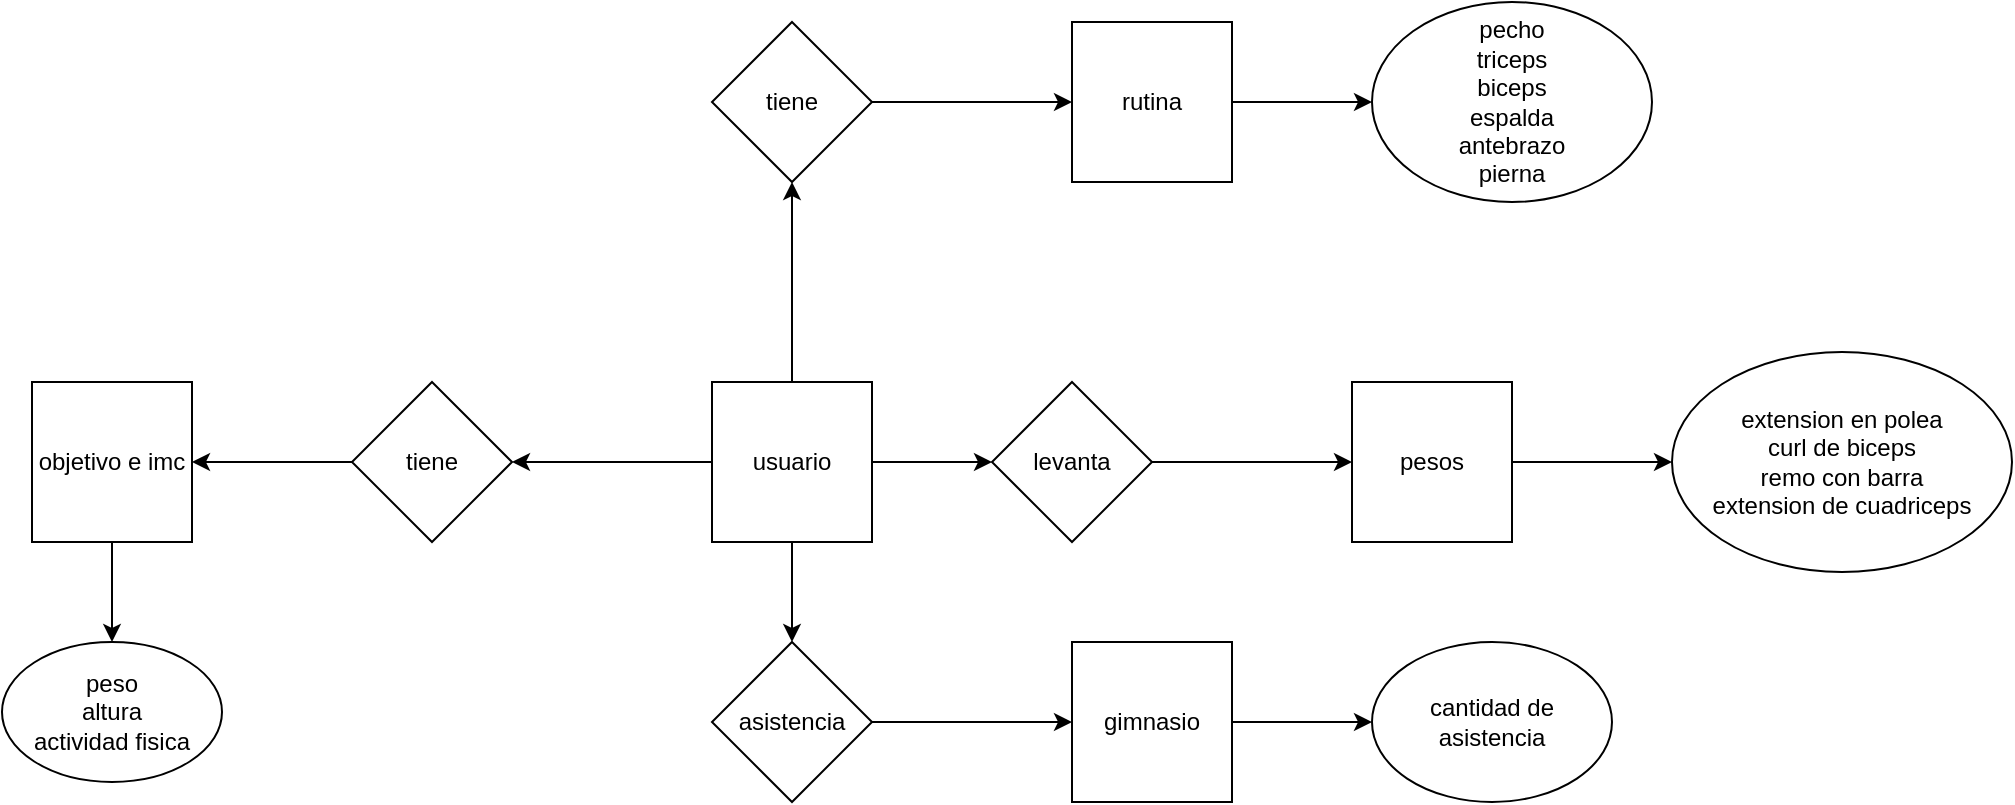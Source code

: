 <mxfile version="24.2.7" type="device">
  <diagram name="Página-1" id="qcZnECRV2pmYF7t62K9X">
    <mxGraphModel dx="1604" dy="793" grid="1" gridSize="10" guides="1" tooltips="1" connect="1" arrows="1" fold="1" page="1" pageScale="1" pageWidth="827" pageHeight="1169" math="0" shadow="0">
      <root>
        <mxCell id="0" />
        <mxCell id="1" parent="0" />
        <mxCell id="sw8D5MZX73OykUIAZqAs-5" style="edgeStyle=orthogonalEdgeStyle;rounded=0;orthogonalLoop=1;jettySize=auto;html=1;entryX=0.5;entryY=1;entryDx=0;entryDy=0;" edge="1" parent="1" source="sw8D5MZX73OykUIAZqAs-2" target="sw8D5MZX73OykUIAZqAs-3">
          <mxGeometry relative="1" as="geometry" />
        </mxCell>
        <mxCell id="sw8D5MZX73OykUIAZqAs-8" style="edgeStyle=orthogonalEdgeStyle;rounded=0;orthogonalLoop=1;jettySize=auto;html=1;" edge="1" parent="1" source="sw8D5MZX73OykUIAZqAs-2" target="sw8D5MZX73OykUIAZqAs-7">
          <mxGeometry relative="1" as="geometry" />
        </mxCell>
        <mxCell id="sw8D5MZX73OykUIAZqAs-12" style="edgeStyle=orthogonalEdgeStyle;rounded=0;orthogonalLoop=1;jettySize=auto;html=1;entryX=0.5;entryY=0;entryDx=0;entryDy=0;" edge="1" parent="1" source="sw8D5MZX73OykUIAZqAs-2" target="sw8D5MZX73OykUIAZqAs-11">
          <mxGeometry relative="1" as="geometry" />
        </mxCell>
        <mxCell id="sw8D5MZX73OykUIAZqAs-17" style="edgeStyle=orthogonalEdgeStyle;rounded=0;orthogonalLoop=1;jettySize=auto;html=1;entryX=1;entryY=0.5;entryDx=0;entryDy=0;" edge="1" parent="1" source="sw8D5MZX73OykUIAZqAs-2" target="sw8D5MZX73OykUIAZqAs-16">
          <mxGeometry relative="1" as="geometry" />
        </mxCell>
        <mxCell id="sw8D5MZX73OykUIAZqAs-2" value="usuario" style="whiteSpace=wrap;html=1;aspect=fixed;" vertex="1" parent="1">
          <mxGeometry x="480" y="300" width="80" height="80" as="geometry" />
        </mxCell>
        <mxCell id="sw8D5MZX73OykUIAZqAs-6" style="edgeStyle=orthogonalEdgeStyle;rounded=0;orthogonalLoop=1;jettySize=auto;html=1;entryX=0;entryY=0.5;entryDx=0;entryDy=0;" edge="1" parent="1" source="sw8D5MZX73OykUIAZqAs-3" target="sw8D5MZX73OykUIAZqAs-4">
          <mxGeometry relative="1" as="geometry" />
        </mxCell>
        <mxCell id="sw8D5MZX73OykUIAZqAs-3" value="tiene" style="rhombus;whiteSpace=wrap;html=1;" vertex="1" parent="1">
          <mxGeometry x="480" y="120" width="80" height="80" as="geometry" />
        </mxCell>
        <mxCell id="sw8D5MZX73OykUIAZqAs-21" style="edgeStyle=orthogonalEdgeStyle;rounded=0;orthogonalLoop=1;jettySize=auto;html=1;" edge="1" parent="1" source="sw8D5MZX73OykUIAZqAs-4" target="sw8D5MZX73OykUIAZqAs-20">
          <mxGeometry relative="1" as="geometry" />
        </mxCell>
        <mxCell id="sw8D5MZX73OykUIAZqAs-4" value="rutina" style="whiteSpace=wrap;html=1;aspect=fixed;" vertex="1" parent="1">
          <mxGeometry x="660" y="120" width="80" height="80" as="geometry" />
        </mxCell>
        <mxCell id="sw8D5MZX73OykUIAZqAs-10" style="edgeStyle=orthogonalEdgeStyle;rounded=0;orthogonalLoop=1;jettySize=auto;html=1;entryX=0;entryY=0.5;entryDx=0;entryDy=0;" edge="1" parent="1" source="sw8D5MZX73OykUIAZqAs-7" target="sw8D5MZX73OykUIAZqAs-9">
          <mxGeometry relative="1" as="geometry" />
        </mxCell>
        <mxCell id="sw8D5MZX73OykUIAZqAs-7" value="levanta" style="rhombus;whiteSpace=wrap;html=1;" vertex="1" parent="1">
          <mxGeometry x="620" y="300" width="80" height="80" as="geometry" />
        </mxCell>
        <mxCell id="sw8D5MZX73OykUIAZqAs-24" style="edgeStyle=orthogonalEdgeStyle;rounded=0;orthogonalLoop=1;jettySize=auto;html=1;entryX=0;entryY=0.5;entryDx=0;entryDy=0;" edge="1" parent="1" source="sw8D5MZX73OykUIAZqAs-9" target="sw8D5MZX73OykUIAZqAs-23">
          <mxGeometry relative="1" as="geometry" />
        </mxCell>
        <mxCell id="sw8D5MZX73OykUIAZqAs-9" value="pesos" style="whiteSpace=wrap;html=1;aspect=fixed;" vertex="1" parent="1">
          <mxGeometry x="800" y="300" width="80" height="80" as="geometry" />
        </mxCell>
        <mxCell id="sw8D5MZX73OykUIAZqAs-15" style="edgeStyle=orthogonalEdgeStyle;rounded=0;orthogonalLoop=1;jettySize=auto;html=1;" edge="1" parent="1" source="sw8D5MZX73OykUIAZqAs-11" target="sw8D5MZX73OykUIAZqAs-13">
          <mxGeometry relative="1" as="geometry">
            <mxPoint x="650" y="500" as="targetPoint" />
          </mxGeometry>
        </mxCell>
        <mxCell id="sw8D5MZX73OykUIAZqAs-11" value="asistencia" style="rhombus;whiteSpace=wrap;html=1;" vertex="1" parent="1">
          <mxGeometry x="480" y="430" width="80" height="80" as="geometry" />
        </mxCell>
        <mxCell id="sw8D5MZX73OykUIAZqAs-26" style="edgeStyle=orthogonalEdgeStyle;rounded=0;orthogonalLoop=1;jettySize=auto;html=1;entryX=0;entryY=0.5;entryDx=0;entryDy=0;" edge="1" parent="1" source="sw8D5MZX73OykUIAZqAs-13" target="sw8D5MZX73OykUIAZqAs-25">
          <mxGeometry relative="1" as="geometry" />
        </mxCell>
        <mxCell id="sw8D5MZX73OykUIAZqAs-13" value="gimnasio" style="whiteSpace=wrap;html=1;aspect=fixed;" vertex="1" parent="1">
          <mxGeometry x="660" y="430" width="80" height="80" as="geometry" />
        </mxCell>
        <mxCell id="sw8D5MZX73OykUIAZqAs-19" style="edgeStyle=orthogonalEdgeStyle;rounded=0;orthogonalLoop=1;jettySize=auto;html=1;entryX=1;entryY=0.5;entryDx=0;entryDy=0;" edge="1" parent="1" source="sw8D5MZX73OykUIAZqAs-16" target="sw8D5MZX73OykUIAZqAs-18">
          <mxGeometry relative="1" as="geometry" />
        </mxCell>
        <mxCell id="sw8D5MZX73OykUIAZqAs-16" value="tiene" style="rhombus;whiteSpace=wrap;html=1;" vertex="1" parent="1">
          <mxGeometry x="300" y="300" width="80" height="80" as="geometry" />
        </mxCell>
        <mxCell id="sw8D5MZX73OykUIAZqAs-28" style="edgeStyle=orthogonalEdgeStyle;rounded=0;orthogonalLoop=1;jettySize=auto;html=1;entryX=0.5;entryY=0;entryDx=0;entryDy=0;" edge="1" parent="1" source="sw8D5MZX73OykUIAZqAs-18" target="sw8D5MZX73OykUIAZqAs-27">
          <mxGeometry relative="1" as="geometry" />
        </mxCell>
        <mxCell id="sw8D5MZX73OykUIAZqAs-18" value="objetivo e imc" style="whiteSpace=wrap;html=1;aspect=fixed;" vertex="1" parent="1">
          <mxGeometry x="140" y="300" width="80" height="80" as="geometry" />
        </mxCell>
        <mxCell id="sw8D5MZX73OykUIAZqAs-20" value="pecho&lt;div&gt;triceps&lt;/div&gt;&lt;div&gt;biceps&lt;/div&gt;&lt;div&gt;espalda&lt;/div&gt;&lt;div&gt;antebrazo&lt;/div&gt;&lt;div&gt;pierna&lt;/div&gt;" style="ellipse;whiteSpace=wrap;html=1;" vertex="1" parent="1">
          <mxGeometry x="810" y="110" width="140" height="100" as="geometry" />
        </mxCell>
        <mxCell id="sw8D5MZX73OykUIAZqAs-23" value="extension en polea&lt;div&gt;curl de biceps&lt;/div&gt;&lt;div&gt;remo con barra&lt;/div&gt;&lt;div&gt;extension de cuadriceps&lt;/div&gt;" style="ellipse;whiteSpace=wrap;html=1;" vertex="1" parent="1">
          <mxGeometry x="960" y="285" width="170" height="110" as="geometry" />
        </mxCell>
        <mxCell id="sw8D5MZX73OykUIAZqAs-25" value="cantidad de asistencia" style="ellipse;whiteSpace=wrap;html=1;" vertex="1" parent="1">
          <mxGeometry x="810" y="430" width="120" height="80" as="geometry" />
        </mxCell>
        <mxCell id="sw8D5MZX73OykUIAZqAs-27" value="peso&lt;div&gt;altura&lt;/div&gt;&lt;div&gt;actividad fisica&lt;/div&gt;" style="ellipse;whiteSpace=wrap;html=1;" vertex="1" parent="1">
          <mxGeometry x="125" y="430" width="110" height="70" as="geometry" />
        </mxCell>
      </root>
    </mxGraphModel>
  </diagram>
</mxfile>
